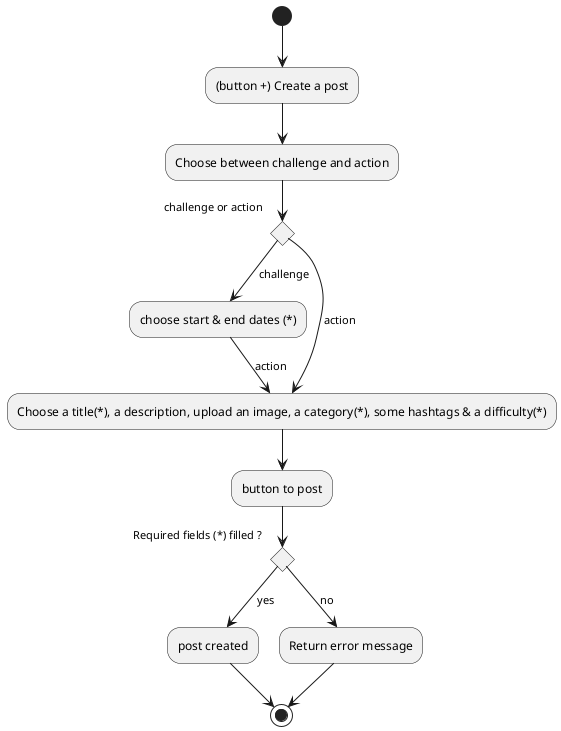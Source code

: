 @startuml
(*) --> "(button +) Create a post"
--> "Choose between challenge and action"


if "challenge or action"
-d-> [challenge] "choose start & end dates (*)"
-d->[action] "Choose a title(*), a description, upload an image, a category(*), some hashtags & a difficulty(*)"

else 
-d->[action] "Choose a title(*), a description, upload an image, a category(*), some hashtags & a difficulty(*)"
endif

--> "button to post"

if "Required fields (*) filled ?"
-d->[yes] "post created"
-->(*)
else 
-d->[no] "Return error message"
-->(*)
endif


@enduml